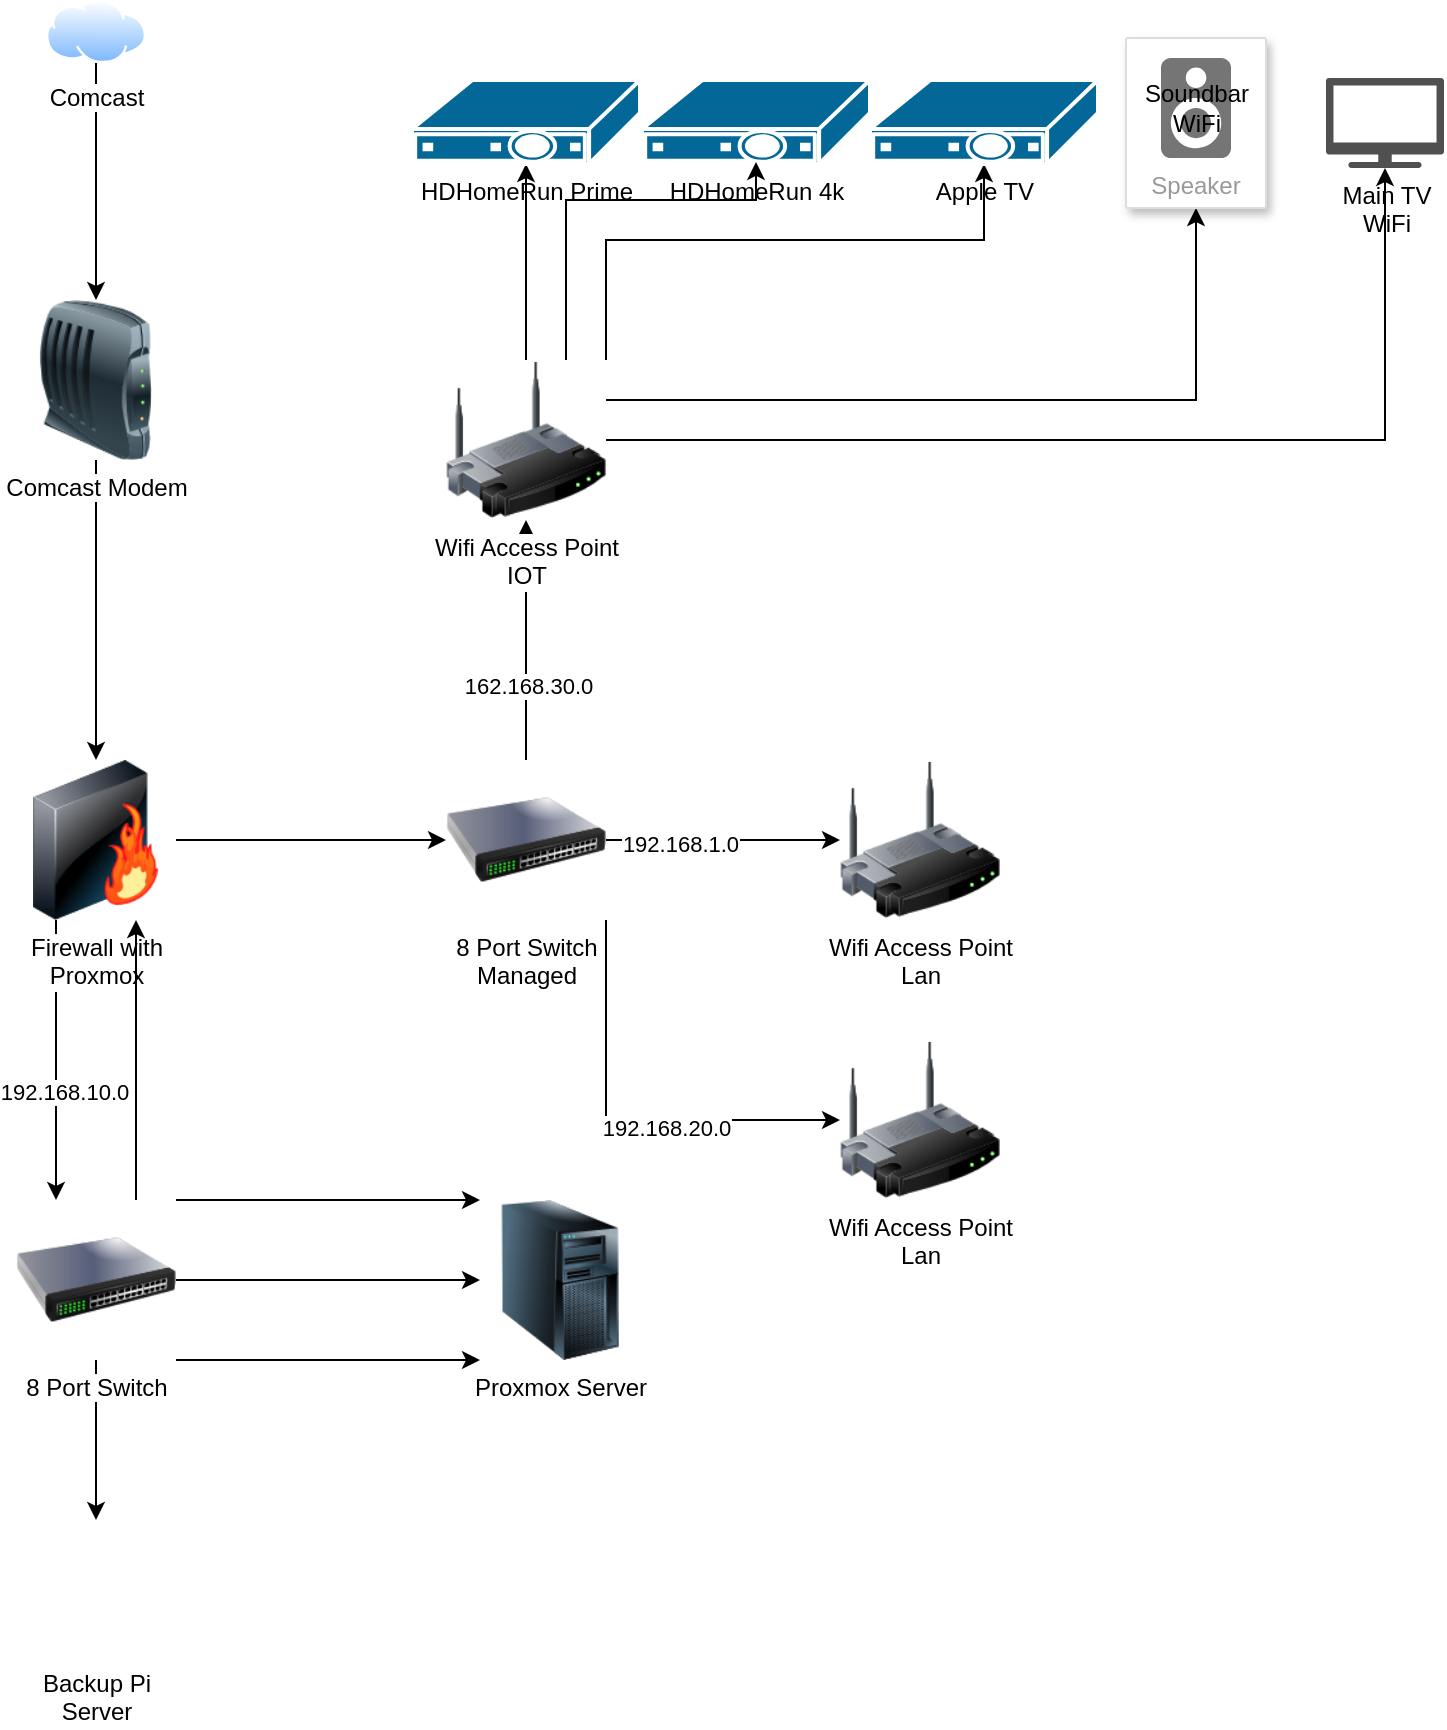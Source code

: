 <mxfile version="22.1.3" type="github">
  <diagram name="Page-1" id="8bP9lLz0iaxikmqtyBsx">
    <mxGraphModel dx="1434" dy="809" grid="1" gridSize="10" guides="1" tooltips="1" connect="1" arrows="1" fold="1" page="1" pageScale="1" pageWidth="850" pageHeight="1100" math="0" shadow="0">
      <root>
        <mxCell id="0" />
        <mxCell id="1" parent="0" />
        <mxCell id="g26dP2fM7fdV6ljGe8Ew-8" style="edgeStyle=orthogonalEdgeStyle;rounded=0;orthogonalLoop=1;jettySize=auto;html=1;entryX=0.5;entryY=0;entryDx=0;entryDy=0;" parent="1" source="g26dP2fM7fdV6ljGe8Ew-1" target="g26dP2fM7fdV6ljGe8Ew-2" edge="1">
          <mxGeometry relative="1" as="geometry" />
        </mxCell>
        <mxCell id="g26dP2fM7fdV6ljGe8Ew-1" value="&lt;div&gt;Comcast&lt;/div&gt;" style="image;aspect=fixed;perimeter=ellipsePerimeter;html=1;align=center;shadow=0;dashed=0;spacingTop=3;image=img/lib/active_directory/internet_cloud.svg;" parent="1" vertex="1">
          <mxGeometry x="70" y="130" width="50" height="31.5" as="geometry" />
        </mxCell>
        <mxCell id="g26dP2fM7fdV6ljGe8Ew-7" style="edgeStyle=orthogonalEdgeStyle;rounded=0;orthogonalLoop=1;jettySize=auto;html=1;" parent="1" source="g26dP2fM7fdV6ljGe8Ew-2" target="g26dP2fM7fdV6ljGe8Ew-3" edge="1">
          <mxGeometry relative="1" as="geometry" />
        </mxCell>
        <mxCell id="g26dP2fM7fdV6ljGe8Ew-2" value="Comcast Modem" style="image;html=1;image=img/lib/clip_art/networking/Modem_128x128.png" parent="1" vertex="1">
          <mxGeometry x="55" y="280" width="80" height="80" as="geometry" />
        </mxCell>
        <mxCell id="Zh6bngLR84WHVQvR8-Df-9" style="edgeStyle=orthogonalEdgeStyle;rounded=0;orthogonalLoop=1;jettySize=auto;html=1;exitX=0.25;exitY=1;exitDx=0;exitDy=0;entryX=0.25;entryY=0;entryDx=0;entryDy=0;" edge="1" parent="1" source="g26dP2fM7fdV6ljGe8Ew-3" target="Zh6bngLR84WHVQvR8-Df-1">
          <mxGeometry relative="1" as="geometry" />
        </mxCell>
        <mxCell id="Zh6bngLR84WHVQvR8-Df-10" value="&lt;div&gt;192.168.10.0&lt;/div&gt;" style="edgeLabel;html=1;align=center;verticalAlign=middle;resizable=0;points=[];" vertex="1" connectable="0" parent="Zh6bngLR84WHVQvR8-Df-9">
          <mxGeometry x="0.229" y="4" relative="1" as="geometry">
            <mxPoint as="offset" />
          </mxGeometry>
        </mxCell>
        <mxCell id="Zh6bngLR84WHVQvR8-Df-17" style="edgeStyle=orthogonalEdgeStyle;rounded=0;orthogonalLoop=1;jettySize=auto;html=1;exitX=1;exitY=0.5;exitDx=0;exitDy=0;entryX=0;entryY=0.5;entryDx=0;entryDy=0;" edge="1" parent="1" source="g26dP2fM7fdV6ljGe8Ew-3" target="g26dP2fM7fdV6ljGe8Ew-4">
          <mxGeometry relative="1" as="geometry" />
        </mxCell>
        <mxCell id="g26dP2fM7fdV6ljGe8Ew-3" value="&lt;div&gt;Firewall with&lt;/div&gt;&lt;div&gt;Proxmox&lt;/div&gt;" style="image;html=1;image=img/lib/clip_art/networking/Firewall-page1_128x128.png" parent="1" vertex="1">
          <mxGeometry x="55" y="510" width="80" height="80" as="geometry" />
        </mxCell>
        <mxCell id="Zh6bngLR84WHVQvR8-Df-7" style="edgeStyle=orthogonalEdgeStyle;rounded=0;orthogonalLoop=1;jettySize=auto;html=1;" edge="1" parent="1" source="g26dP2fM7fdV6ljGe8Ew-4" target="g26dP2fM7fdV6ljGe8Ew-10">
          <mxGeometry relative="1" as="geometry" />
        </mxCell>
        <mxCell id="Zh6bngLR84WHVQvR8-Df-8" value="&lt;div&gt;162.168.30.0&lt;/div&gt;" style="edgeLabel;html=1;align=center;verticalAlign=middle;resizable=0;points=[];" vertex="1" connectable="0" parent="Zh6bngLR84WHVQvR8-Df-7">
          <mxGeometry x="-0.375" y="-1" relative="1" as="geometry">
            <mxPoint as="offset" />
          </mxGeometry>
        </mxCell>
        <mxCell id="Zh6bngLR84WHVQvR8-Df-19" style="edgeStyle=orthogonalEdgeStyle;rounded=0;orthogonalLoop=1;jettySize=auto;html=1;entryX=0;entryY=0.5;entryDx=0;entryDy=0;" edge="1" parent="1" source="g26dP2fM7fdV6ljGe8Ew-4" target="Zh6bngLR84WHVQvR8-Df-18">
          <mxGeometry relative="1" as="geometry" />
        </mxCell>
        <mxCell id="Zh6bngLR84WHVQvR8-Df-27" value="&lt;div&gt;192.168.1.0&lt;/div&gt;" style="edgeLabel;html=1;align=center;verticalAlign=middle;resizable=0;points=[];" vertex="1" connectable="0" parent="Zh6bngLR84WHVQvR8-Df-19">
          <mxGeometry x="-0.367" y="-2" relative="1" as="geometry">
            <mxPoint as="offset" />
          </mxGeometry>
        </mxCell>
        <mxCell id="Zh6bngLR84WHVQvR8-Df-26" style="edgeStyle=orthogonalEdgeStyle;rounded=0;orthogonalLoop=1;jettySize=auto;html=1;exitX=1;exitY=1;exitDx=0;exitDy=0;entryX=0;entryY=0.5;entryDx=0;entryDy=0;" edge="1" parent="1" source="g26dP2fM7fdV6ljGe8Ew-4" target="Zh6bngLR84WHVQvR8-Df-25">
          <mxGeometry relative="1" as="geometry" />
        </mxCell>
        <mxCell id="Zh6bngLR84WHVQvR8-Df-28" value="&lt;div&gt;192.168.20.0&lt;/div&gt;" style="edgeLabel;html=1;align=center;verticalAlign=middle;resizable=0;points=[];" vertex="1" connectable="0" parent="Zh6bngLR84WHVQvR8-Df-26">
          <mxGeometry x="0.198" y="-4" relative="1" as="geometry">
            <mxPoint as="offset" />
          </mxGeometry>
        </mxCell>
        <mxCell id="g26dP2fM7fdV6ljGe8Ew-4" value="&lt;div&gt;8 Port Switch&lt;/div&gt;&lt;div&gt;Managed&lt;/div&gt;" style="image;html=1;image=img/lib/clip_art/networking/Switch_128x128.png" parent="1" vertex="1">
          <mxGeometry x="270" y="510" width="80" height="80" as="geometry" />
        </mxCell>
        <mxCell id="Zh6bngLR84WHVQvR8-Df-3" value="" style="edgeStyle=orthogonalEdgeStyle;rounded=0;orthogonalLoop=1;jettySize=auto;html=1;" edge="1" parent="1" source="g26dP2fM7fdV6ljGe8Ew-10" target="g26dP2fM7fdV6ljGe8Ew-12">
          <mxGeometry relative="1" as="geometry" />
        </mxCell>
        <mxCell id="Zh6bngLR84WHVQvR8-Df-5" style="edgeStyle=orthogonalEdgeStyle;rounded=0;orthogonalLoop=1;jettySize=auto;html=1;exitX=1;exitY=0.5;exitDx=0;exitDy=0;" edge="1" parent="1" source="g26dP2fM7fdV6ljGe8Ew-10">
          <mxGeometry relative="1" as="geometry">
            <mxPoint x="350" y="350" as="targetPoint" />
          </mxGeometry>
        </mxCell>
        <mxCell id="Zh6bngLR84WHVQvR8-Df-6" style="edgeStyle=orthogonalEdgeStyle;rounded=0;orthogonalLoop=1;jettySize=auto;html=1;" edge="1" parent="1" source="g26dP2fM7fdV6ljGe8Ew-10" target="g26dP2fM7fdV6ljGe8Ew-15">
          <mxGeometry relative="1" as="geometry">
            <Array as="points">
              <mxPoint x="350" y="250" />
              <mxPoint x="539" y="250" />
            </Array>
          </mxGeometry>
        </mxCell>
        <mxCell id="Zh6bngLR84WHVQvR8-Df-23" style="edgeStyle=orthogonalEdgeStyle;rounded=0;orthogonalLoop=1;jettySize=auto;html=1;entryX=0.5;entryY=1;entryDx=0;entryDy=0;" edge="1" parent="1" source="g26dP2fM7fdV6ljGe8Ew-10" target="Zh6bngLR84WHVQvR8-Df-20">
          <mxGeometry relative="1" as="geometry">
            <Array as="points">
              <mxPoint x="645" y="330" />
            </Array>
          </mxGeometry>
        </mxCell>
        <mxCell id="Zh6bngLR84WHVQvR8-Df-24" style="edgeStyle=orthogonalEdgeStyle;rounded=0;orthogonalLoop=1;jettySize=auto;html=1;" edge="1" parent="1" source="g26dP2fM7fdV6ljGe8Ew-10" target="Zh6bngLR84WHVQvR8-Df-22">
          <mxGeometry relative="1" as="geometry" />
        </mxCell>
        <mxCell id="g26dP2fM7fdV6ljGe8Ew-10" value="&lt;div&gt;Wifi Access Point&lt;/div&gt;&lt;div&gt;IOT&lt;br&gt;&lt;/div&gt;" style="image;html=1;image=img/lib/clip_art/networking/Wireless_Router_128x128.png" parent="1" vertex="1">
          <mxGeometry x="270" y="310" width="80" height="80" as="geometry" />
        </mxCell>
        <mxCell id="g26dP2fM7fdV6ljGe8Ew-12" value="&lt;div&gt;HDHomeRun Prime&lt;/div&gt;&lt;div&gt;&lt;br&gt;&lt;/div&gt;" style="shape=mxgraph.cisco.misc.set_top_box;html=1;pointerEvents=1;dashed=0;fillColor=#036897;strokeColor=#ffffff;strokeWidth=2;verticalLabelPosition=bottom;verticalAlign=top;align=center;outlineConnect=0;" parent="1" vertex="1">
          <mxGeometry x="253" y="170" width="114" height="42" as="geometry" />
        </mxCell>
        <mxCell id="g26dP2fM7fdV6ljGe8Ew-14" value="&lt;div&gt;HDHomeRun 4k&lt;br&gt;&lt;/div&gt;&lt;div&gt;&lt;br&gt;&lt;/div&gt;" style="shape=mxgraph.cisco.misc.set_top_box;html=1;pointerEvents=1;dashed=0;fillColor=#036897;strokeColor=#ffffff;strokeWidth=2;verticalLabelPosition=bottom;verticalAlign=top;align=center;outlineConnect=0;" parent="1" vertex="1">
          <mxGeometry x="368" y="170" width="114" height="42" as="geometry" />
        </mxCell>
        <mxCell id="g26dP2fM7fdV6ljGe8Ew-15" value="Apple TV" style="shape=mxgraph.cisco.misc.set_top_box;html=1;pointerEvents=1;dashed=0;fillColor=#036897;strokeColor=#ffffff;strokeWidth=2;verticalLabelPosition=bottom;verticalAlign=top;align=center;outlineConnect=0;" parent="1" vertex="1">
          <mxGeometry x="482" y="170" width="114" height="42" as="geometry" />
        </mxCell>
        <mxCell id="g26dP2fM7fdV6ljGe8Ew-16" value="&lt;div&gt;Proxmox Server&lt;/div&gt;" style="image;html=1;image=img/lib/clip_art/computers/Server_Tower_128x128.png" parent="1" vertex="1">
          <mxGeometry x="287" y="730" width="80" height="80" as="geometry" />
        </mxCell>
        <mxCell id="g26dP2fM7fdV6ljGe8Ew-21" value="&lt;div&gt;Backup Pi&lt;/div&gt;&lt;div&gt;Server&lt;/div&gt;" style="shape=image;html=1;verticalAlign=top;verticalLabelPosition=bottom;labelBackgroundColor=#ffffff;imageAspect=0;aspect=fixed;image=https://cdn1.iconfinder.com/data/icons/fruit-136/64/Fruit_iconfree_Filled_Outline_raspberry-healthy-organic-food-fruit_icon-128.png" parent="1" vertex="1">
          <mxGeometry x="61" y="890" width="68" height="68" as="geometry" />
        </mxCell>
        <mxCell id="Zh6bngLR84WHVQvR8-Df-12" style="edgeStyle=orthogonalEdgeStyle;rounded=0;orthogonalLoop=1;jettySize=auto;html=1;exitX=0.75;exitY=0;exitDx=0;exitDy=0;entryX=0.75;entryY=1;entryDx=0;entryDy=0;" edge="1" parent="1" source="Zh6bngLR84WHVQvR8-Df-1" target="g26dP2fM7fdV6ljGe8Ew-3">
          <mxGeometry relative="1" as="geometry" />
        </mxCell>
        <mxCell id="Zh6bngLR84WHVQvR8-Df-13" style="edgeStyle=orthogonalEdgeStyle;rounded=0;orthogonalLoop=1;jettySize=auto;html=1;entryX=0;entryY=0.5;entryDx=0;entryDy=0;" edge="1" parent="1" source="Zh6bngLR84WHVQvR8-Df-1" target="g26dP2fM7fdV6ljGe8Ew-16">
          <mxGeometry relative="1" as="geometry" />
        </mxCell>
        <mxCell id="Zh6bngLR84WHVQvR8-Df-14" style="edgeStyle=orthogonalEdgeStyle;rounded=0;orthogonalLoop=1;jettySize=auto;html=1;exitX=0.5;exitY=1;exitDx=0;exitDy=0;entryX=0.5;entryY=0;entryDx=0;entryDy=0;" edge="1" parent="1" source="Zh6bngLR84WHVQvR8-Df-1" target="g26dP2fM7fdV6ljGe8Ew-21">
          <mxGeometry relative="1" as="geometry" />
        </mxCell>
        <mxCell id="Zh6bngLR84WHVQvR8-Df-15" style="edgeStyle=orthogonalEdgeStyle;rounded=0;orthogonalLoop=1;jettySize=auto;html=1;exitX=1;exitY=0;exitDx=0;exitDy=0;entryX=0;entryY=0;entryDx=0;entryDy=0;" edge="1" parent="1" source="Zh6bngLR84WHVQvR8-Df-1" target="g26dP2fM7fdV6ljGe8Ew-16">
          <mxGeometry relative="1" as="geometry">
            <Array as="points">
              <mxPoint x="210" y="730" />
              <mxPoint x="210" y="730" />
            </Array>
          </mxGeometry>
        </mxCell>
        <mxCell id="Zh6bngLR84WHVQvR8-Df-16" style="edgeStyle=orthogonalEdgeStyle;rounded=0;orthogonalLoop=1;jettySize=auto;html=1;exitX=1;exitY=1;exitDx=0;exitDy=0;" edge="1" parent="1" source="Zh6bngLR84WHVQvR8-Df-1" target="g26dP2fM7fdV6ljGe8Ew-16">
          <mxGeometry relative="1" as="geometry">
            <Array as="points">
              <mxPoint x="270" y="810" />
              <mxPoint x="270" y="810" />
            </Array>
          </mxGeometry>
        </mxCell>
        <mxCell id="Zh6bngLR84WHVQvR8-Df-1" value="&lt;div&gt;8 Port Switch&lt;/div&gt;" style="image;html=1;image=img/lib/clip_art/networking/Switch_128x128.png" vertex="1" parent="1">
          <mxGeometry x="55" y="730" width="80" height="80" as="geometry" />
        </mxCell>
        <mxCell id="Zh6bngLR84WHVQvR8-Df-4" style="edgeStyle=orthogonalEdgeStyle;rounded=0;orthogonalLoop=1;jettySize=auto;html=1;entryX=0.5;entryY=0.975;entryDx=0;entryDy=0;entryPerimeter=0;" edge="1" parent="1" source="g26dP2fM7fdV6ljGe8Ew-10" target="g26dP2fM7fdV6ljGe8Ew-14">
          <mxGeometry relative="1" as="geometry">
            <mxPoint x="340" y="310" as="sourcePoint" />
            <Array as="points">
              <mxPoint x="330" y="230" />
              <mxPoint x="425" y="230" />
            </Array>
          </mxGeometry>
        </mxCell>
        <mxCell id="Zh6bngLR84WHVQvR8-Df-18" value="&lt;div&gt;Wifi Access Point&lt;/div&gt;&lt;div&gt;Lan&lt;/div&gt;" style="image;html=1;image=img/lib/clip_art/networking/Wireless_Router_128x128.png" vertex="1" parent="1">
          <mxGeometry x="467" y="510" width="80" height="80" as="geometry" />
        </mxCell>
        <mxCell id="Zh6bngLR84WHVQvR8-Df-20" value="Speaker" style="strokeColor=#dddddd;shadow=1;strokeWidth=1;rounded=1;absoluteArcSize=1;arcSize=2;labelPosition=center;verticalLabelPosition=middle;align=center;verticalAlign=bottom;spacingLeft=0;fontColor=#999999;fontSize=12;whiteSpace=wrap;spacingBottom=2;html=1;" vertex="1" parent="1">
          <mxGeometry x="610" y="149" width="70" height="85" as="geometry" />
        </mxCell>
        <mxCell id="Zh6bngLR84WHVQvR8-Df-21" value="&lt;div&gt;Soundbar&lt;/div&gt;&lt;div&gt;WiFi&lt;br&gt;&lt;/div&gt;" style="sketch=0;dashed=0;connectable=0;html=1;fillColor=#757575;strokeColor=none;shape=mxgraph.gcp2.speaker;part=1;" vertex="1" parent="Zh6bngLR84WHVQvR8-Df-20">
          <mxGeometry x="0.5" width="35" height="50" relative="1" as="geometry">
            <mxPoint x="-17.5" y="10" as="offset" />
          </mxGeometry>
        </mxCell>
        <mxCell id="Zh6bngLR84WHVQvR8-Df-22" value="&lt;div&gt;Main TV&lt;/div&gt;&lt;div&gt;WiFi&lt;br&gt;&lt;/div&gt;" style="sketch=0;pointerEvents=1;shadow=0;dashed=0;html=1;strokeColor=none;fillColor=#505050;labelPosition=center;verticalLabelPosition=bottom;verticalAlign=top;outlineConnect=0;align=center;shape=mxgraph.office.devices.tv;" vertex="1" parent="1">
          <mxGeometry x="710" y="169" width="59" height="45" as="geometry" />
        </mxCell>
        <mxCell id="Zh6bngLR84WHVQvR8-Df-25" value="&lt;div&gt;Wifi Access Point&lt;/div&gt;&lt;div&gt;Lan&lt;/div&gt;" style="image;html=1;image=img/lib/clip_art/networking/Wireless_Router_128x128.png" vertex="1" parent="1">
          <mxGeometry x="467" y="650" width="80" height="80" as="geometry" />
        </mxCell>
      </root>
    </mxGraphModel>
  </diagram>
</mxfile>
